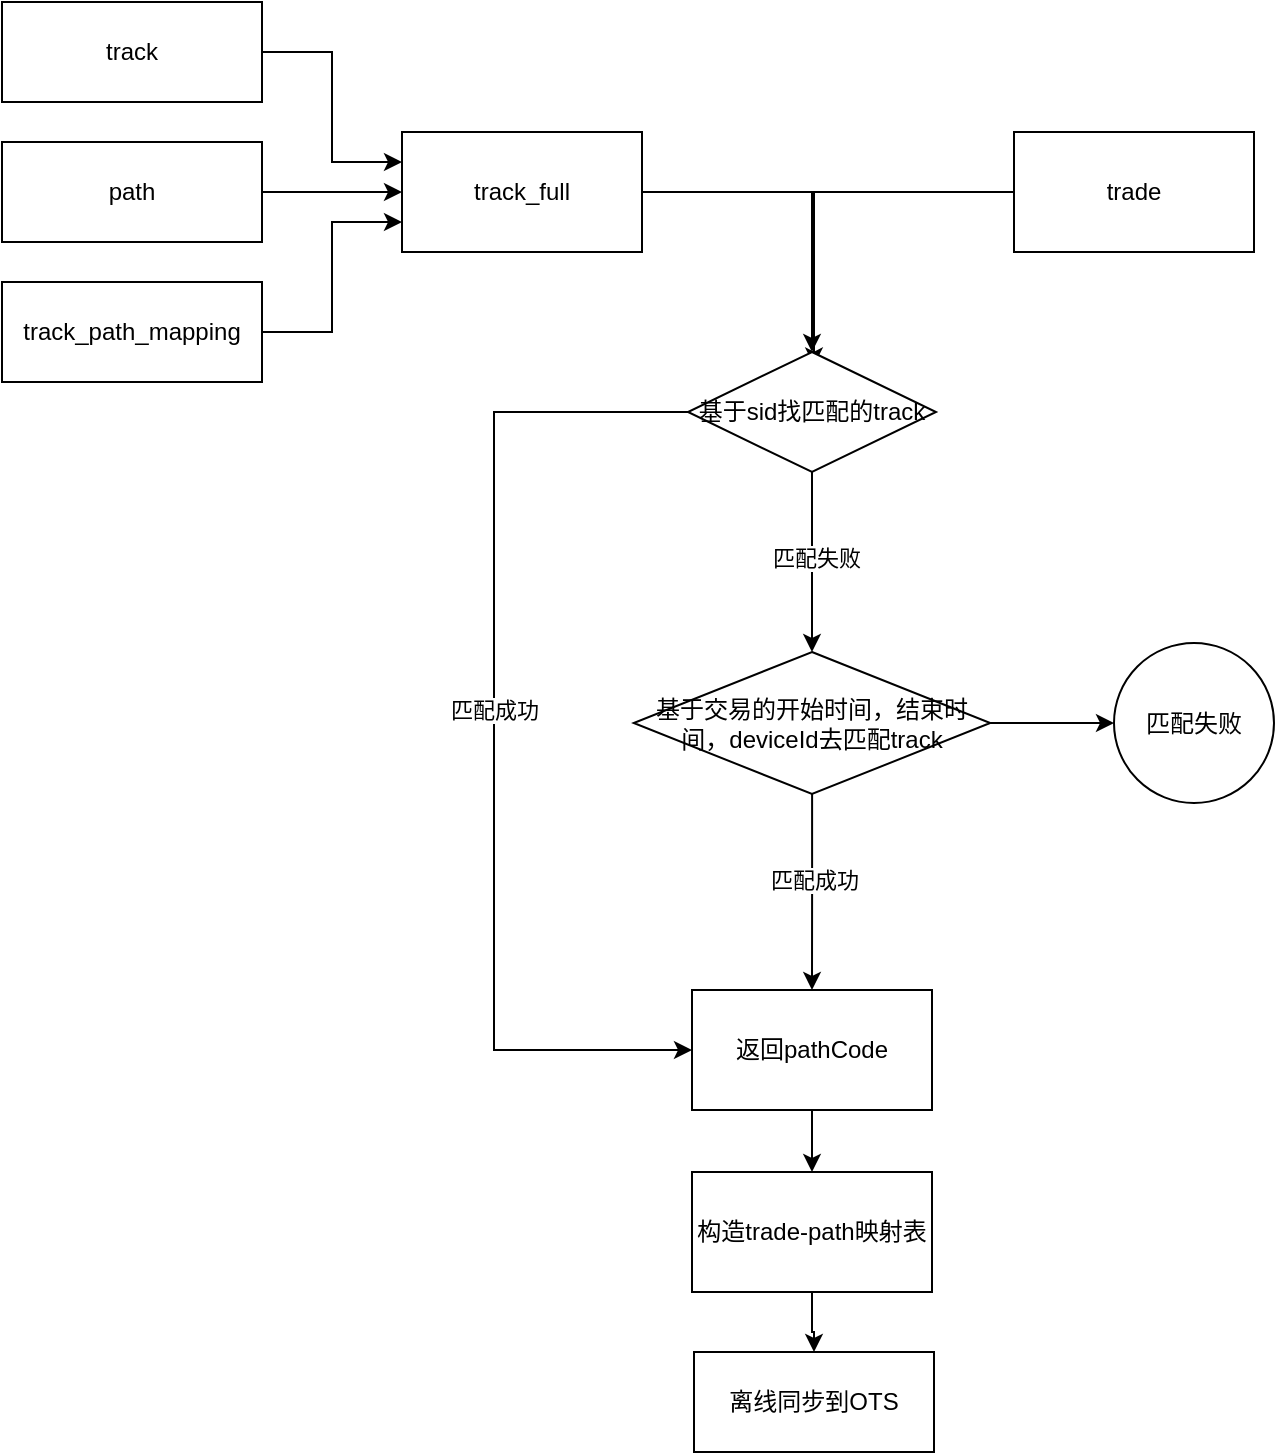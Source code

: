 <mxfile version="20.4.1" type="github">
  <diagram id="kxASmw5l8GkEqaQNNOph" name="第 1 页">
    <mxGraphModel dx="1234" dy="826" grid="0" gridSize="10" guides="1" tooltips="1" connect="1" arrows="1" fold="1" page="1" pageScale="1" pageWidth="3300" pageHeight="4681" math="0" shadow="0">
      <root>
        <mxCell id="0" />
        <mxCell id="1" parent="0" />
        <mxCell id="UBTqScRQLw3yftBa3OhP-1" value="track" style="rounded=0;whiteSpace=wrap;html=1;" vertex="1" parent="1">
          <mxGeometry x="144" y="165" width="130" height="50" as="geometry" />
        </mxCell>
        <mxCell id="UBTqScRQLw3yftBa3OhP-2" value="path" style="rounded=0;whiteSpace=wrap;html=1;" vertex="1" parent="1">
          <mxGeometry x="144" y="235" width="130" height="50" as="geometry" />
        </mxCell>
        <mxCell id="UBTqScRQLw3yftBa3OhP-3" value="track_path_mapping" style="rounded=0;whiteSpace=wrap;html=1;" vertex="1" parent="1">
          <mxGeometry x="144" y="305" width="130" height="50" as="geometry" />
        </mxCell>
        <mxCell id="UBTqScRQLw3yftBa3OhP-4" value="track_full" style="rounded=0;whiteSpace=wrap;html=1;" vertex="1" parent="1">
          <mxGeometry x="344" y="230" width="120" height="60" as="geometry" />
        </mxCell>
        <mxCell id="UBTqScRQLw3yftBa3OhP-5" value="" style="endArrow=classic;html=1;rounded=0;exitX=1;exitY=0.5;exitDx=0;exitDy=0;entryX=0;entryY=0.25;entryDx=0;entryDy=0;edgeStyle=orthogonalEdgeStyle;" edge="1" parent="1" source="UBTqScRQLw3yftBa3OhP-1" target="UBTqScRQLw3yftBa3OhP-4">
          <mxGeometry width="50" height="50" relative="1" as="geometry">
            <mxPoint x="234" y="475" as="sourcePoint" />
            <mxPoint x="284" y="425" as="targetPoint" />
          </mxGeometry>
        </mxCell>
        <mxCell id="UBTqScRQLw3yftBa3OhP-6" value="" style="endArrow=classic;html=1;rounded=0;exitX=1;exitY=0.5;exitDx=0;exitDy=0;entryX=0;entryY=0.5;entryDx=0;entryDy=0;" edge="1" parent="1" source="UBTqScRQLw3yftBa3OhP-2" target="UBTqScRQLw3yftBa3OhP-4">
          <mxGeometry width="50" height="50" relative="1" as="geometry">
            <mxPoint x="284" y="475" as="sourcePoint" />
            <mxPoint x="334" y="425" as="targetPoint" />
          </mxGeometry>
        </mxCell>
        <mxCell id="UBTqScRQLw3yftBa3OhP-7" value="" style="endArrow=classic;html=1;rounded=0;exitX=1;exitY=0.5;exitDx=0;exitDy=0;entryX=0;entryY=0.75;entryDx=0;entryDy=0;edgeStyle=orthogonalEdgeStyle;" edge="1" parent="1" source="UBTqScRQLw3yftBa3OhP-3" target="UBTqScRQLw3yftBa3OhP-4">
          <mxGeometry width="50" height="50" relative="1" as="geometry">
            <mxPoint x="314" y="475" as="sourcePoint" />
            <mxPoint x="364" y="425" as="targetPoint" />
          </mxGeometry>
        </mxCell>
        <mxCell id="UBTqScRQLw3yftBa3OhP-8" value="trade" style="rounded=0;whiteSpace=wrap;html=1;" vertex="1" parent="1">
          <mxGeometry x="650" y="230" width="120" height="60" as="geometry" />
        </mxCell>
        <mxCell id="UBTqScRQLw3yftBa3OhP-10" value="" style="endArrow=classic;html=1;rounded=0;exitX=1;exitY=0.5;exitDx=0;exitDy=0;edgeStyle=orthogonalEdgeStyle;" edge="1" parent="1" source="UBTqScRQLw3yftBa3OhP-4" target="UBTqScRQLw3yftBa3OhP-12">
          <mxGeometry width="50" height="50" relative="1" as="geometry">
            <mxPoint x="393" y="467" as="sourcePoint" />
            <mxPoint x="519" y="376" as="targetPoint" />
          </mxGeometry>
        </mxCell>
        <mxCell id="UBTqScRQLw3yftBa3OhP-11" value="" style="endArrow=classic;html=1;rounded=0;exitX=0;exitY=0.5;exitDx=0;exitDy=0;edgeStyle=orthogonalEdgeStyle;entryX=0.508;entryY=0.113;entryDx=0;entryDy=0;entryPerimeter=0;" edge="1" parent="1" source="UBTqScRQLw3yftBa3OhP-8" target="UBTqScRQLw3yftBa3OhP-12">
          <mxGeometry width="50" height="50" relative="1" as="geometry">
            <mxPoint x="342" y="526" as="sourcePoint" />
            <mxPoint x="550" y="470" as="targetPoint" />
          </mxGeometry>
        </mxCell>
        <mxCell id="UBTqScRQLw3yftBa3OhP-15" value="" style="edgeStyle=orthogonalEdgeStyle;rounded=0;orthogonalLoop=1;jettySize=auto;html=1;entryX=0.5;entryY=0;entryDx=0;entryDy=0;" edge="1" parent="1" source="UBTqScRQLw3yftBa3OhP-12" target="UBTqScRQLw3yftBa3OhP-16">
          <mxGeometry relative="1" as="geometry">
            <mxPoint x="550" y="490" as="targetPoint" />
          </mxGeometry>
        </mxCell>
        <mxCell id="UBTqScRQLw3yftBa3OhP-24" value="匹配失败" style="edgeLabel;html=1;align=center;verticalAlign=middle;resizable=0;points=[];" vertex="1" connectable="0" parent="UBTqScRQLw3yftBa3OhP-15">
          <mxGeometry x="-0.044" y="2" relative="1" as="geometry">
            <mxPoint as="offset" />
          </mxGeometry>
        </mxCell>
        <mxCell id="UBTqScRQLw3yftBa3OhP-12" value="基于sid找匹配的track" style="rhombus;whiteSpace=wrap;html=1;" vertex="1" parent="1">
          <mxGeometry x="487" y="340" width="124" height="60" as="geometry" />
        </mxCell>
        <mxCell id="UBTqScRQLw3yftBa3OhP-21" value="" style="edgeStyle=orthogonalEdgeStyle;rounded=0;orthogonalLoop=1;jettySize=auto;html=1;" edge="1" parent="1" source="UBTqScRQLw3yftBa3OhP-16" target="UBTqScRQLw3yftBa3OhP-18">
          <mxGeometry relative="1" as="geometry" />
        </mxCell>
        <mxCell id="UBTqScRQLw3yftBa3OhP-23" value="匹配成功" style="edgeLabel;html=1;align=center;verticalAlign=middle;resizable=0;points=[];" vertex="1" connectable="0" parent="UBTqScRQLw3yftBa3OhP-21">
          <mxGeometry x="-0.123" y="1" relative="1" as="geometry">
            <mxPoint as="offset" />
          </mxGeometry>
        </mxCell>
        <mxCell id="UBTqScRQLw3yftBa3OhP-26" value="" style="edgeStyle=orthogonalEdgeStyle;rounded=0;orthogonalLoop=1;jettySize=auto;html=1;" edge="1" parent="1" source="UBTqScRQLw3yftBa3OhP-16" target="UBTqScRQLw3yftBa3OhP-28">
          <mxGeometry relative="1" as="geometry">
            <mxPoint x="720.005" y="525.5" as="targetPoint" />
          </mxGeometry>
        </mxCell>
        <mxCell id="UBTqScRQLw3yftBa3OhP-16" value="基于交易的开始时间，结束时间，deviceId去匹配track" style="rhombus;whiteSpace=wrap;html=1;" vertex="1" parent="1">
          <mxGeometry x="459.87" y="490" width="178.25" height="71" as="geometry" />
        </mxCell>
        <mxCell id="UBTqScRQLw3yftBa3OhP-30" value="" style="edgeStyle=orthogonalEdgeStyle;rounded=0;orthogonalLoop=1;jettySize=auto;html=1;" edge="1" parent="1" source="UBTqScRQLw3yftBa3OhP-18" target="UBTqScRQLw3yftBa3OhP-29">
          <mxGeometry relative="1" as="geometry" />
        </mxCell>
        <mxCell id="UBTqScRQLw3yftBa3OhP-18" value="返回pathCode" style="rounded=0;whiteSpace=wrap;html=1;" vertex="1" parent="1">
          <mxGeometry x="489" y="659" width="120" height="60" as="geometry" />
        </mxCell>
        <mxCell id="UBTqScRQLw3yftBa3OhP-19" value="" style="endArrow=classic;html=1;rounded=0;exitX=0;exitY=0.5;exitDx=0;exitDy=0;entryX=0;entryY=0.5;entryDx=0;entryDy=0;edgeStyle=orthogonalEdgeStyle;" edge="1" parent="1" source="UBTqScRQLw3yftBa3OhP-12" target="UBTqScRQLw3yftBa3OhP-18">
          <mxGeometry width="50" height="50" relative="1" as="geometry">
            <mxPoint x="220" y="459" as="sourcePoint" />
            <mxPoint x="270" y="409" as="targetPoint" />
            <Array as="points">
              <mxPoint x="390" y="370" />
              <mxPoint x="390" y="689" />
            </Array>
          </mxGeometry>
        </mxCell>
        <mxCell id="UBTqScRQLw3yftBa3OhP-20" value="匹配成功" style="edgeLabel;html=1;align=center;verticalAlign=middle;resizable=0;points=[];" vertex="1" connectable="0" parent="UBTqScRQLw3yftBa3OhP-19">
          <mxGeometry x="-0.093" y="-3" relative="1" as="geometry">
            <mxPoint x="3" y="12" as="offset" />
          </mxGeometry>
        </mxCell>
        <mxCell id="UBTqScRQLw3yftBa3OhP-28" value="匹配失败" style="ellipse;whiteSpace=wrap;html=1;aspect=fixed;" vertex="1" parent="1">
          <mxGeometry x="700" y="485.5" width="80" height="80" as="geometry" />
        </mxCell>
        <mxCell id="UBTqScRQLw3yftBa3OhP-32" value="" style="edgeStyle=orthogonalEdgeStyle;rounded=0;orthogonalLoop=1;jettySize=auto;html=1;" edge="1" parent="1" source="UBTqScRQLw3yftBa3OhP-29" target="UBTqScRQLw3yftBa3OhP-31">
          <mxGeometry relative="1" as="geometry" />
        </mxCell>
        <mxCell id="UBTqScRQLw3yftBa3OhP-29" value="构造trade-path映射表" style="rounded=0;whiteSpace=wrap;html=1;" vertex="1" parent="1">
          <mxGeometry x="489" y="750" width="120" height="60" as="geometry" />
        </mxCell>
        <mxCell id="UBTqScRQLw3yftBa3OhP-31" value="离线同步到OTS" style="rounded=0;whiteSpace=wrap;html=1;" vertex="1" parent="1">
          <mxGeometry x="490" y="840" width="120" height="50" as="geometry" />
        </mxCell>
      </root>
    </mxGraphModel>
  </diagram>
</mxfile>
